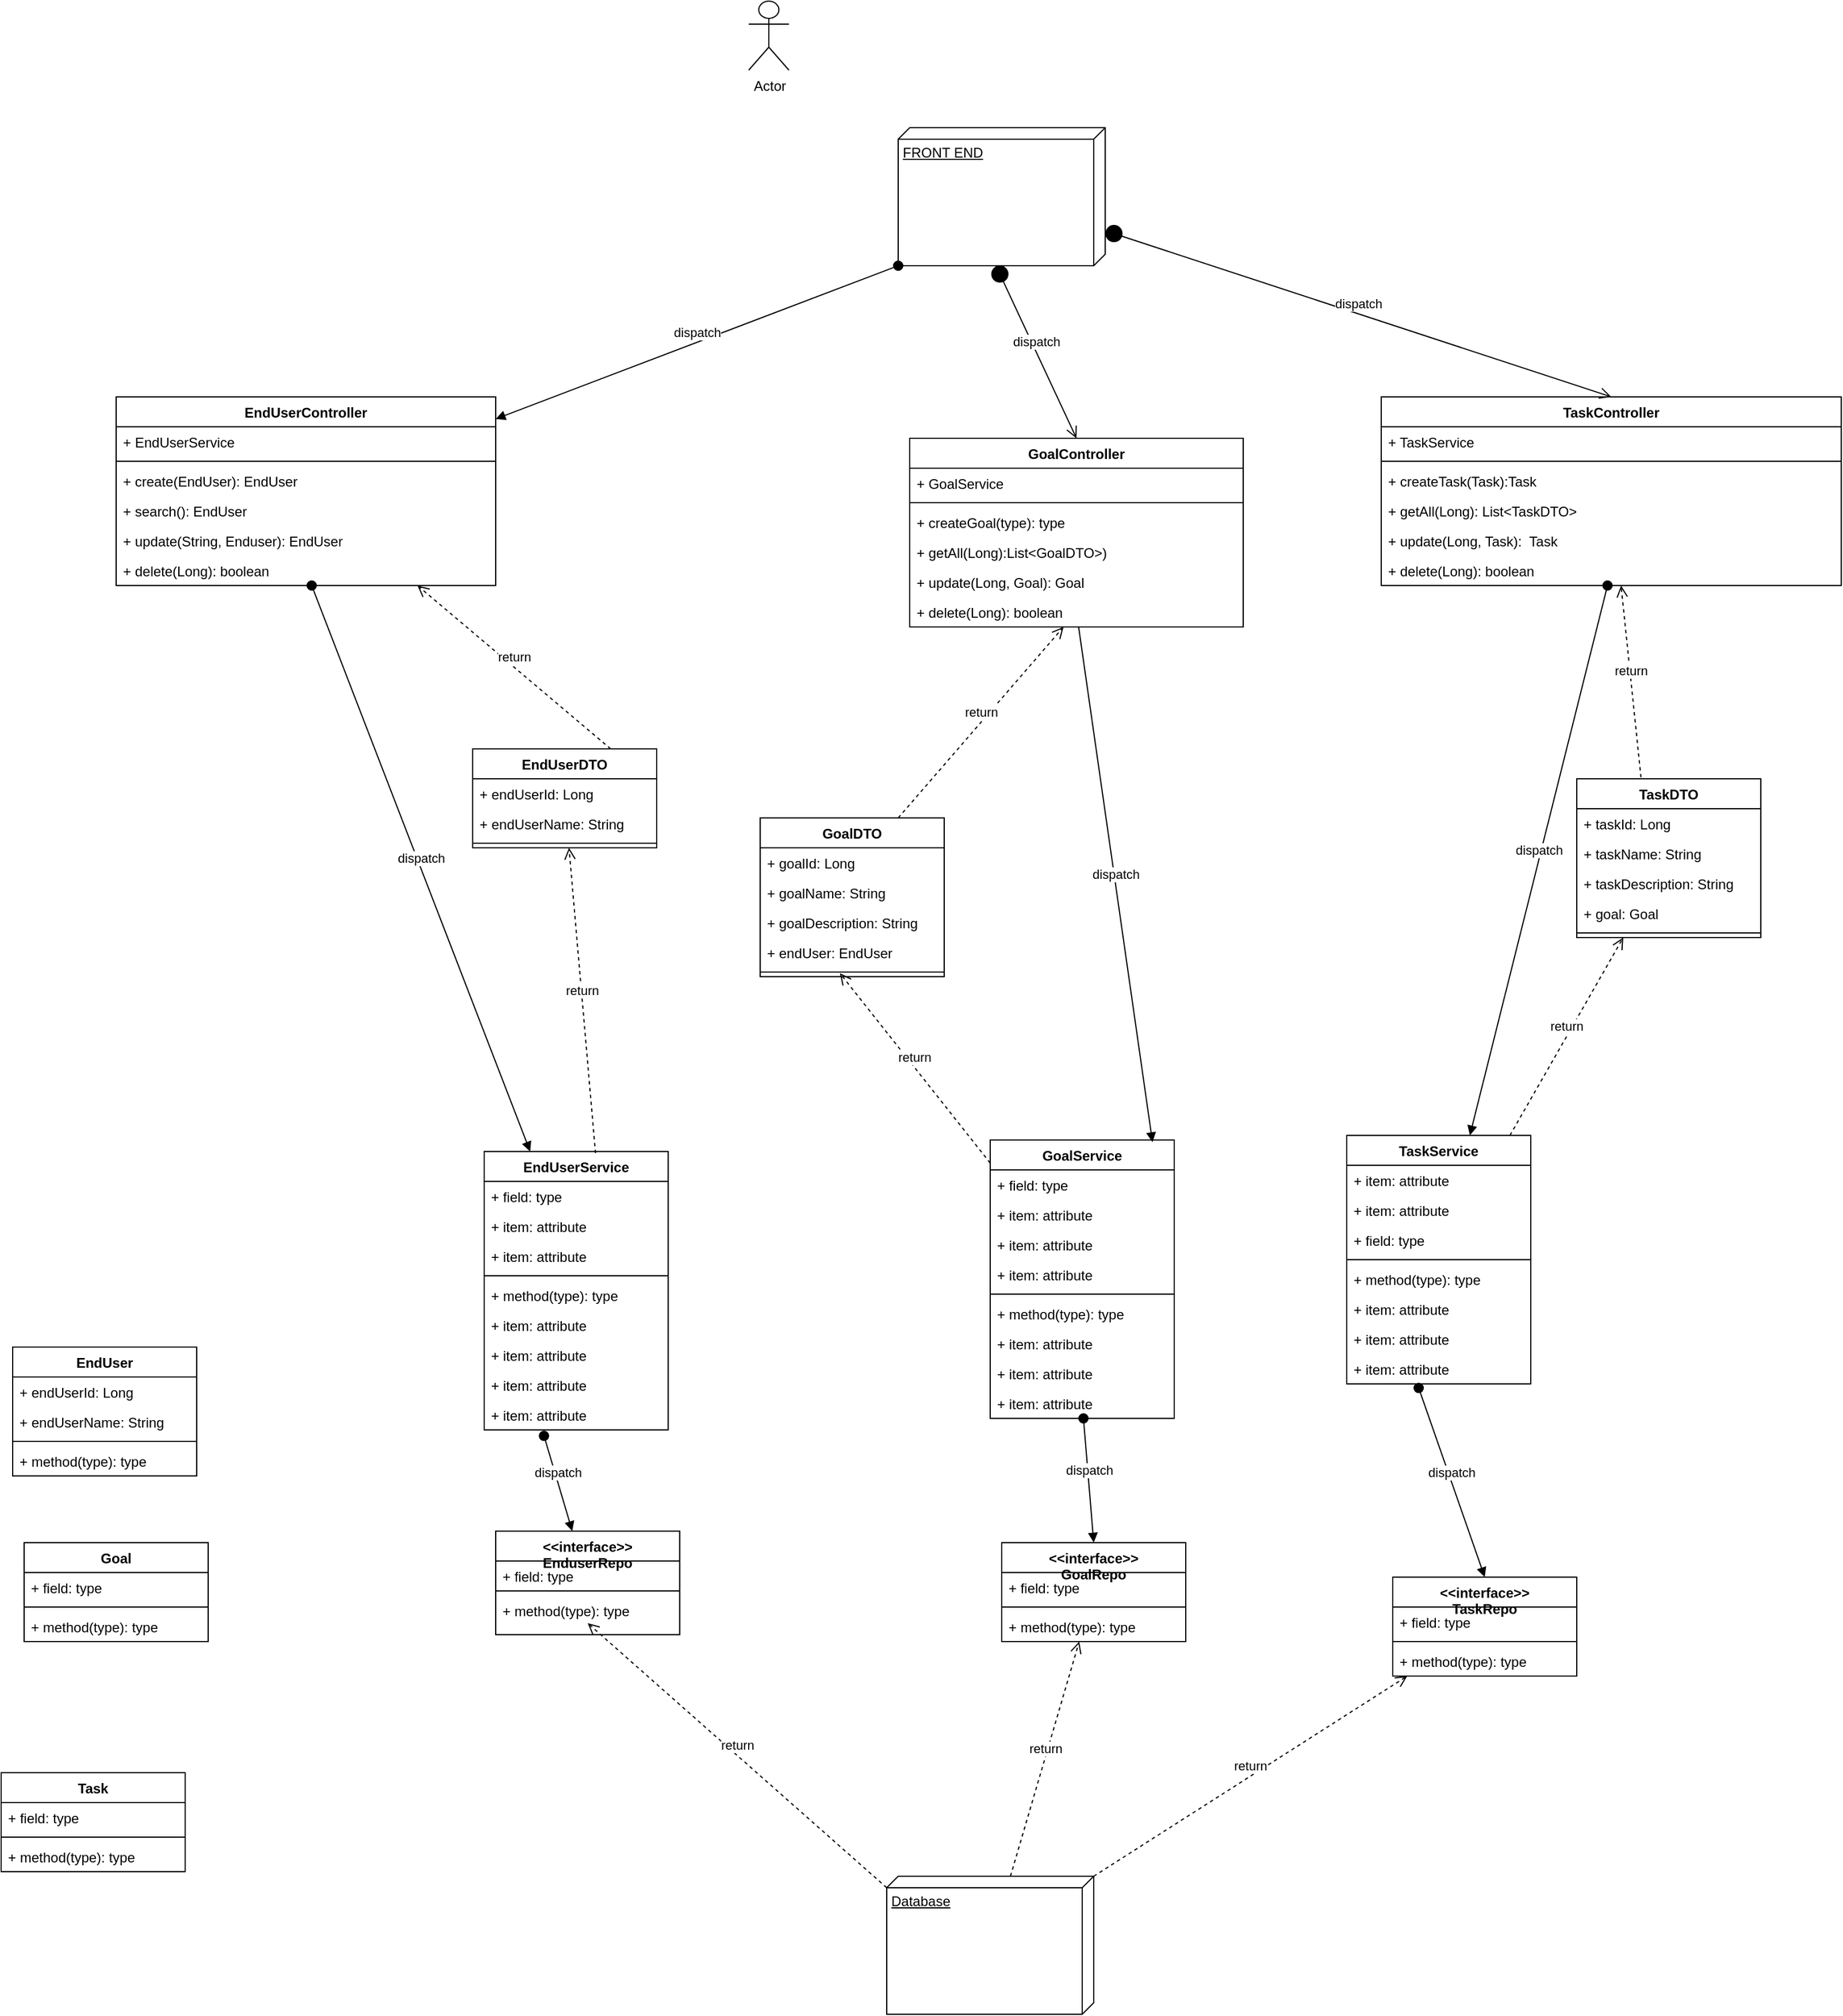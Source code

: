 <mxfile version="20.2.3" type="device"><diagram id="9XaYAkt6E2-kg-ab9St7" name="Page-1"><mxGraphModel dx="2530" dy="1882" grid="1" gridSize="10" guides="1" tooltips="1" connect="1" arrows="1" fold="1" page="1" pageScale="1" pageWidth="827" pageHeight="1169" math="0" shadow="0"><root><mxCell id="0"/><mxCell id="1" parent="0"/><mxCell id="jK3aOO3mMJlkPHBu7RIB-1" value="TaskController" style="swimlane;fontStyle=1;align=center;verticalAlign=top;childLayout=stackLayout;horizontal=1;startSize=26;horizontalStack=0;resizeParent=1;resizeParentMax=0;resizeLast=0;collapsible=1;marginBottom=0;" parent="1" vertex="1"><mxGeometry x="550" y="194" width="400" height="164" as="geometry"/></mxCell><mxCell id="jK3aOO3mMJlkPHBu7RIB-2" value="+ TaskService" style="text;strokeColor=none;fillColor=none;align=left;verticalAlign=top;spacingLeft=4;spacingRight=4;overflow=hidden;rotatable=0;points=[[0,0.5],[1,0.5]];portConstraint=eastwest;" parent="jK3aOO3mMJlkPHBu7RIB-1" vertex="1"><mxGeometry y="26" width="400" height="26" as="geometry"/></mxCell><mxCell id="jK3aOO3mMJlkPHBu7RIB-3" value="" style="line;strokeWidth=1;fillColor=none;align=left;verticalAlign=middle;spacingTop=-1;spacingLeft=3;spacingRight=3;rotatable=0;labelPosition=right;points=[];portConstraint=eastwest;" parent="jK3aOO3mMJlkPHBu7RIB-1" vertex="1"><mxGeometry y="52" width="400" height="8" as="geometry"/></mxCell><mxCell id="wSLYptiWaZDX3IoAFJMN-2" value="+ createTask(Task):Task" style="text;strokeColor=none;fillColor=none;align=left;verticalAlign=top;spacingLeft=4;spacingRight=4;overflow=hidden;rotatable=0;points=[[0,0.5],[1,0.5]];portConstraint=eastwest;" vertex="1" parent="jK3aOO3mMJlkPHBu7RIB-1"><mxGeometry y="60" width="400" height="26" as="geometry"/></mxCell><mxCell id="jK3aOO3mMJlkPHBu7RIB-4" value="+ getAll(Long): List&lt;TaskDTO&gt;" style="text;strokeColor=none;fillColor=none;align=left;verticalAlign=top;spacingLeft=4;spacingRight=4;overflow=hidden;rotatable=0;points=[[0,0.5],[1,0.5]];portConstraint=eastwest;" parent="jK3aOO3mMJlkPHBu7RIB-1" vertex="1"><mxGeometry y="86" width="400" height="26" as="geometry"/></mxCell><mxCell id="wSLYptiWaZDX3IoAFJMN-20" value="+ update(Long, Task):  Task" style="text;strokeColor=none;fillColor=none;align=left;verticalAlign=top;spacingLeft=4;spacingRight=4;overflow=hidden;rotatable=0;points=[[0,0.5],[1,0.5]];portConstraint=eastwest;" vertex="1" parent="jK3aOO3mMJlkPHBu7RIB-1"><mxGeometry y="112" width="400" height="26" as="geometry"/></mxCell><mxCell id="wSLYptiWaZDX3IoAFJMN-19" value="+ delete(Long): boolean" style="text;strokeColor=none;fillColor=none;align=left;verticalAlign=top;spacingLeft=4;spacingRight=4;overflow=hidden;rotatable=0;points=[[0,0.5],[1,0.5]];portConstraint=eastwest;" vertex="1" parent="jK3aOO3mMJlkPHBu7RIB-1"><mxGeometry y="138" width="400" height="26" as="geometry"/></mxCell><mxCell id="jK3aOO3mMJlkPHBu7RIB-5" value="GoalController" style="swimlane;fontStyle=1;align=center;verticalAlign=top;childLayout=stackLayout;horizontal=1;startSize=26;horizontalStack=0;resizeParent=1;resizeParentMax=0;resizeLast=0;collapsible=1;marginBottom=0;" parent="1" vertex="1"><mxGeometry x="140" y="230" width="290" height="164" as="geometry"/></mxCell><mxCell id="wSLYptiWaZDX3IoAFJMN-7" value="+ GoalService" style="text;strokeColor=none;fillColor=none;align=left;verticalAlign=top;spacingLeft=4;spacingRight=4;overflow=hidden;rotatable=0;points=[[0,0.5],[1,0.5]];portConstraint=eastwest;" vertex="1" parent="jK3aOO3mMJlkPHBu7RIB-5"><mxGeometry y="26" width="290" height="26" as="geometry"/></mxCell><mxCell id="jK3aOO3mMJlkPHBu7RIB-7" value="" style="line;strokeWidth=1;fillColor=none;align=left;verticalAlign=middle;spacingTop=-1;spacingLeft=3;spacingRight=3;rotatable=0;labelPosition=right;points=[];portConstraint=eastwest;" parent="jK3aOO3mMJlkPHBu7RIB-5" vertex="1"><mxGeometry y="52" width="290" height="8" as="geometry"/></mxCell><mxCell id="jK3aOO3mMJlkPHBu7RIB-8" value="+ createGoal(type): type" style="text;strokeColor=none;fillColor=none;align=left;verticalAlign=top;spacingLeft=4;spacingRight=4;overflow=hidden;rotatable=0;points=[[0,0.5],[1,0.5]];portConstraint=eastwest;" parent="jK3aOO3mMJlkPHBu7RIB-5" vertex="1"><mxGeometry y="60" width="290" height="26" as="geometry"/></mxCell><mxCell id="wSLYptiWaZDX3IoAFJMN-4" value="+ getAll(Long):List&lt;GoalDTO&gt;)" style="text;strokeColor=none;fillColor=none;align=left;verticalAlign=top;spacingLeft=4;spacingRight=4;overflow=hidden;rotatable=0;points=[[0,0.5],[1,0.5]];portConstraint=eastwest;" vertex="1" parent="jK3aOO3mMJlkPHBu7RIB-5"><mxGeometry y="86" width="290" height="26" as="geometry"/></mxCell><mxCell id="wSLYptiWaZDX3IoAFJMN-3" value="+ update(Long, Goal): Goal" style="text;strokeColor=none;fillColor=none;align=left;verticalAlign=top;spacingLeft=4;spacingRight=4;overflow=hidden;rotatable=0;points=[[0,0.5],[1,0.5]];portConstraint=eastwest;" vertex="1" parent="jK3aOO3mMJlkPHBu7RIB-5"><mxGeometry y="112" width="290" height="26" as="geometry"/></mxCell><mxCell id="wSLYptiWaZDX3IoAFJMN-5" value="+ delete(Long): boolean" style="text;strokeColor=none;fillColor=none;align=left;verticalAlign=top;spacingLeft=4;spacingRight=4;overflow=hidden;rotatable=0;points=[[0,0.5],[1,0.5]];portConstraint=eastwest;" vertex="1" parent="jK3aOO3mMJlkPHBu7RIB-5"><mxGeometry y="138" width="290" height="26" as="geometry"/></mxCell><mxCell id="jK3aOO3mMJlkPHBu7RIB-9" value="EndUserController" style="swimlane;fontStyle=1;align=center;verticalAlign=top;childLayout=stackLayout;horizontal=1;startSize=26;horizontalStack=0;resizeParent=1;resizeParentMax=0;resizeLast=0;collapsible=1;marginBottom=0;" parent="1" vertex="1"><mxGeometry x="-550" y="194" width="330" height="164" as="geometry"/></mxCell><mxCell id="jK3aOO3mMJlkPHBu7RIB-10" value="+ EndUserService" style="text;strokeColor=none;fillColor=none;align=left;verticalAlign=top;spacingLeft=4;spacingRight=4;overflow=hidden;rotatable=0;points=[[0,0.5],[1,0.5]];portConstraint=eastwest;" parent="jK3aOO3mMJlkPHBu7RIB-9" vertex="1"><mxGeometry y="26" width="330" height="26" as="geometry"/></mxCell><mxCell id="jK3aOO3mMJlkPHBu7RIB-11" value="" style="line;strokeWidth=1;fillColor=none;align=left;verticalAlign=middle;spacingTop=-1;spacingLeft=3;spacingRight=3;rotatable=0;labelPosition=right;points=[];portConstraint=eastwest;" parent="jK3aOO3mMJlkPHBu7RIB-9" vertex="1"><mxGeometry y="52" width="330" height="8" as="geometry"/></mxCell><mxCell id="jK3aOO3mMJlkPHBu7RIB-12" value="+ create(EndUser): EndUser" style="text;strokeColor=none;fillColor=none;align=left;verticalAlign=top;spacingLeft=4;spacingRight=4;overflow=hidden;rotatable=0;points=[[0,0.5],[1,0.5]];portConstraint=eastwest;" parent="jK3aOO3mMJlkPHBu7RIB-9" vertex="1"><mxGeometry y="60" width="330" height="26" as="geometry"/></mxCell><mxCell id="wSLYptiWaZDX3IoAFJMN-9" value="+ search(): EndUser" style="text;strokeColor=none;fillColor=none;align=left;verticalAlign=top;spacingLeft=4;spacingRight=4;overflow=hidden;rotatable=0;points=[[0,0.5],[1,0.5]];portConstraint=eastwest;" vertex="1" parent="jK3aOO3mMJlkPHBu7RIB-9"><mxGeometry y="86" width="330" height="26" as="geometry"/></mxCell><mxCell id="wSLYptiWaZDX3IoAFJMN-10" value="+ update(String, Enduser): EndUser" style="text;strokeColor=none;fillColor=none;align=left;verticalAlign=top;spacingLeft=4;spacingRight=4;overflow=hidden;rotatable=0;points=[[0,0.5],[1,0.5]];portConstraint=eastwest;" vertex="1" parent="jK3aOO3mMJlkPHBu7RIB-9"><mxGeometry y="112" width="330" height="26" as="geometry"/></mxCell><mxCell id="wSLYptiWaZDX3IoAFJMN-8" value="+ delete(Long): boolean" style="text;strokeColor=none;fillColor=none;align=left;verticalAlign=top;spacingLeft=4;spacingRight=4;overflow=hidden;rotatable=0;points=[[0,0.5],[1,0.5]];portConstraint=eastwest;" vertex="1" parent="jK3aOO3mMJlkPHBu7RIB-9"><mxGeometry y="138" width="330" height="26" as="geometry"/></mxCell><mxCell id="jK3aOO3mMJlkPHBu7RIB-13" value="TaskService" style="swimlane;fontStyle=1;align=center;verticalAlign=top;childLayout=stackLayout;horizontal=1;startSize=26;horizontalStack=0;resizeParent=1;resizeParentMax=0;resizeLast=0;collapsible=1;marginBottom=0;" parent="1" vertex="1"><mxGeometry x="520" y="836" width="160" height="216" as="geometry"/></mxCell><mxCell id="wSLYptiWaZDX3IoAFJMN-36" value="+ item: attribute" style="text;strokeColor=none;fillColor=none;align=left;verticalAlign=top;spacingLeft=4;spacingRight=4;overflow=hidden;rotatable=0;points=[[0,0.5],[1,0.5]];portConstraint=eastwest;" vertex="1" parent="jK3aOO3mMJlkPHBu7RIB-13"><mxGeometry y="26" width="160" height="26" as="geometry"/></mxCell><mxCell id="wSLYptiWaZDX3IoAFJMN-34" value="+ item: attribute" style="text;strokeColor=none;fillColor=none;align=left;verticalAlign=top;spacingLeft=4;spacingRight=4;overflow=hidden;rotatable=0;points=[[0,0.5],[1,0.5]];portConstraint=eastwest;" vertex="1" parent="jK3aOO3mMJlkPHBu7RIB-13"><mxGeometry y="52" width="160" height="26" as="geometry"/></mxCell><mxCell id="jK3aOO3mMJlkPHBu7RIB-14" value="+ field: type" style="text;strokeColor=none;fillColor=none;align=left;verticalAlign=top;spacingLeft=4;spacingRight=4;overflow=hidden;rotatable=0;points=[[0,0.5],[1,0.5]];portConstraint=eastwest;" parent="jK3aOO3mMJlkPHBu7RIB-13" vertex="1"><mxGeometry y="78" width="160" height="26" as="geometry"/></mxCell><mxCell id="jK3aOO3mMJlkPHBu7RIB-15" value="" style="line;strokeWidth=1;fillColor=none;align=left;verticalAlign=middle;spacingTop=-1;spacingLeft=3;spacingRight=3;rotatable=0;labelPosition=right;points=[];portConstraint=eastwest;" parent="jK3aOO3mMJlkPHBu7RIB-13" vertex="1"><mxGeometry y="104" width="160" height="8" as="geometry"/></mxCell><mxCell id="jK3aOO3mMJlkPHBu7RIB-16" value="+ method(type): type" style="text;strokeColor=none;fillColor=none;align=left;verticalAlign=top;spacingLeft=4;spacingRight=4;overflow=hidden;rotatable=0;points=[[0,0.5],[1,0.5]];portConstraint=eastwest;" parent="jK3aOO3mMJlkPHBu7RIB-13" vertex="1"><mxGeometry y="112" width="160" height="26" as="geometry"/></mxCell><mxCell id="wSLYptiWaZDX3IoAFJMN-28" value="+ item: attribute" style="text;strokeColor=none;fillColor=none;align=left;verticalAlign=top;spacingLeft=4;spacingRight=4;overflow=hidden;rotatable=0;points=[[0,0.5],[1,0.5]];portConstraint=eastwest;" vertex="1" parent="jK3aOO3mMJlkPHBu7RIB-13"><mxGeometry y="138" width="160" height="26" as="geometry"/></mxCell><mxCell id="wSLYptiWaZDX3IoAFJMN-30" value="+ item: attribute" style="text;strokeColor=none;fillColor=none;align=left;verticalAlign=top;spacingLeft=4;spacingRight=4;overflow=hidden;rotatable=0;points=[[0,0.5],[1,0.5]];portConstraint=eastwest;" vertex="1" parent="jK3aOO3mMJlkPHBu7RIB-13"><mxGeometry y="164" width="160" height="26" as="geometry"/></mxCell><mxCell id="wSLYptiWaZDX3IoAFJMN-29" value="+ item: attribute" style="text;strokeColor=none;fillColor=none;align=left;verticalAlign=top;spacingLeft=4;spacingRight=4;overflow=hidden;rotatable=0;points=[[0,0.5],[1,0.5]];portConstraint=eastwest;" vertex="1" parent="jK3aOO3mMJlkPHBu7RIB-13"><mxGeometry y="190" width="160" height="26" as="geometry"/></mxCell><mxCell id="jK3aOO3mMJlkPHBu7RIB-17" value="EndUserService" style="swimlane;fontStyle=1;align=center;verticalAlign=top;childLayout=stackLayout;horizontal=1;startSize=26;horizontalStack=0;resizeParent=1;resizeParentMax=0;resizeLast=0;collapsible=1;marginBottom=0;" parent="1" vertex="1"><mxGeometry x="-230" y="850" width="160" height="242" as="geometry"/></mxCell><mxCell id="jK3aOO3mMJlkPHBu7RIB-18" value="+ field: type" style="text;strokeColor=none;fillColor=none;align=left;verticalAlign=top;spacingLeft=4;spacingRight=4;overflow=hidden;rotatable=0;points=[[0,0.5],[1,0.5]];portConstraint=eastwest;" parent="jK3aOO3mMJlkPHBu7RIB-17" vertex="1"><mxGeometry y="26" width="160" height="26" as="geometry"/></mxCell><mxCell id="wSLYptiWaZDX3IoAFJMN-32" value="+ item: attribute" style="text;strokeColor=none;fillColor=none;align=left;verticalAlign=top;spacingLeft=4;spacingRight=4;overflow=hidden;rotatable=0;points=[[0,0.5],[1,0.5]];portConstraint=eastwest;" vertex="1" parent="jK3aOO3mMJlkPHBu7RIB-17"><mxGeometry y="52" width="160" height="26" as="geometry"/></mxCell><mxCell id="wSLYptiWaZDX3IoAFJMN-37" value="+ item: attribute" style="text;strokeColor=none;fillColor=none;align=left;verticalAlign=top;spacingLeft=4;spacingRight=4;overflow=hidden;rotatable=0;points=[[0,0.5],[1,0.5]];portConstraint=eastwest;" vertex="1" parent="jK3aOO3mMJlkPHBu7RIB-17"><mxGeometry y="78" width="160" height="26" as="geometry"/></mxCell><mxCell id="jK3aOO3mMJlkPHBu7RIB-19" value="" style="line;strokeWidth=1;fillColor=none;align=left;verticalAlign=middle;spacingTop=-1;spacingLeft=3;spacingRight=3;rotatable=0;labelPosition=right;points=[];portConstraint=eastwest;" parent="jK3aOO3mMJlkPHBu7RIB-17" vertex="1"><mxGeometry y="104" width="160" height="8" as="geometry"/></mxCell><mxCell id="jK3aOO3mMJlkPHBu7RIB-20" value="+ method(type): type" style="text;strokeColor=none;fillColor=none;align=left;verticalAlign=top;spacingLeft=4;spacingRight=4;overflow=hidden;rotatable=0;points=[[0,0.5],[1,0.5]];portConstraint=eastwest;" parent="jK3aOO3mMJlkPHBu7RIB-17" vertex="1"><mxGeometry y="112" width="160" height="26" as="geometry"/></mxCell><mxCell id="wSLYptiWaZDX3IoAFJMN-17" value="+ item: attribute" style="text;strokeColor=none;fillColor=none;align=left;verticalAlign=top;spacingLeft=4;spacingRight=4;overflow=hidden;rotatable=0;points=[[0,0.5],[1,0.5]];portConstraint=eastwest;" vertex="1" parent="jK3aOO3mMJlkPHBu7RIB-17"><mxGeometry y="138" width="160" height="26" as="geometry"/></mxCell><mxCell id="wSLYptiWaZDX3IoAFJMN-15" value="+ item: attribute" style="text;strokeColor=none;fillColor=none;align=left;verticalAlign=top;spacingLeft=4;spacingRight=4;overflow=hidden;rotatable=0;points=[[0,0.5],[1,0.5]];portConstraint=eastwest;" vertex="1" parent="jK3aOO3mMJlkPHBu7RIB-17"><mxGeometry y="164" width="160" height="26" as="geometry"/></mxCell><mxCell id="wSLYptiWaZDX3IoAFJMN-16" value="+ item: attribute" style="text;strokeColor=none;fillColor=none;align=left;verticalAlign=top;spacingLeft=4;spacingRight=4;overflow=hidden;rotatable=0;points=[[0,0.5],[1,0.5]];portConstraint=eastwest;" vertex="1" parent="jK3aOO3mMJlkPHBu7RIB-17"><mxGeometry y="190" width="160" height="26" as="geometry"/></mxCell><mxCell id="wSLYptiWaZDX3IoAFJMN-18" value="+ item: attribute" style="text;strokeColor=none;fillColor=none;align=left;verticalAlign=top;spacingLeft=4;spacingRight=4;overflow=hidden;rotatable=0;points=[[0,0.5],[1,0.5]];portConstraint=eastwest;" vertex="1" parent="jK3aOO3mMJlkPHBu7RIB-17"><mxGeometry y="216" width="160" height="26" as="geometry"/></mxCell><mxCell id="jK3aOO3mMJlkPHBu7RIB-21" value="GoalService" style="swimlane;fontStyle=1;align=center;verticalAlign=top;childLayout=stackLayout;horizontal=1;startSize=26;horizontalStack=0;resizeParent=1;resizeParentMax=0;resizeLast=0;collapsible=1;marginBottom=0;" parent="1" vertex="1"><mxGeometry x="210" y="840" width="160" height="242" as="geometry"/></mxCell><mxCell id="jK3aOO3mMJlkPHBu7RIB-22" value="+ field: type" style="text;strokeColor=none;fillColor=none;align=left;verticalAlign=top;spacingLeft=4;spacingRight=4;overflow=hidden;rotatable=0;points=[[0,0.5],[1,0.5]];portConstraint=eastwest;" parent="jK3aOO3mMJlkPHBu7RIB-21" vertex="1"><mxGeometry y="26" width="160" height="26" as="geometry"/></mxCell><mxCell id="wSLYptiWaZDX3IoAFJMN-35" value="+ item: attribute" style="text;strokeColor=none;fillColor=none;align=left;verticalAlign=top;spacingLeft=4;spacingRight=4;overflow=hidden;rotatable=0;points=[[0,0.5],[1,0.5]];portConstraint=eastwest;" vertex="1" parent="jK3aOO3mMJlkPHBu7RIB-21"><mxGeometry y="52" width="160" height="26" as="geometry"/></mxCell><mxCell id="wSLYptiWaZDX3IoAFJMN-33" value="+ item: attribute" style="text;strokeColor=none;fillColor=none;align=left;verticalAlign=top;spacingLeft=4;spacingRight=4;overflow=hidden;rotatable=0;points=[[0,0.5],[1,0.5]];portConstraint=eastwest;" vertex="1" parent="jK3aOO3mMJlkPHBu7RIB-21"><mxGeometry y="78" width="160" height="26" as="geometry"/></mxCell><mxCell id="wSLYptiWaZDX3IoAFJMN-38" value="+ item: attribute" style="text;strokeColor=none;fillColor=none;align=left;verticalAlign=top;spacingLeft=4;spacingRight=4;overflow=hidden;rotatable=0;points=[[0,0.5],[1,0.5]];portConstraint=eastwest;" vertex="1" parent="jK3aOO3mMJlkPHBu7RIB-21"><mxGeometry y="104" width="160" height="26" as="geometry"/></mxCell><mxCell id="jK3aOO3mMJlkPHBu7RIB-23" value="" style="line;strokeWidth=1;fillColor=none;align=left;verticalAlign=middle;spacingTop=-1;spacingLeft=3;spacingRight=3;rotatable=0;labelPosition=right;points=[];portConstraint=eastwest;" parent="jK3aOO3mMJlkPHBu7RIB-21" vertex="1"><mxGeometry y="130" width="160" height="8" as="geometry"/></mxCell><mxCell id="jK3aOO3mMJlkPHBu7RIB-24" value="+ method(type): type" style="text;strokeColor=none;fillColor=none;align=left;verticalAlign=top;spacingLeft=4;spacingRight=4;overflow=hidden;rotatable=0;points=[[0,0.5],[1,0.5]];portConstraint=eastwest;" parent="jK3aOO3mMJlkPHBu7RIB-21" vertex="1"><mxGeometry y="138" width="160" height="26" as="geometry"/></mxCell><mxCell id="wSLYptiWaZDX3IoAFJMN-13" value="+ item: attribute" style="text;strokeColor=none;fillColor=none;align=left;verticalAlign=top;spacingLeft=4;spacingRight=4;overflow=hidden;rotatable=0;points=[[0,0.5],[1,0.5]];portConstraint=eastwest;" vertex="1" parent="jK3aOO3mMJlkPHBu7RIB-21"><mxGeometry y="164" width="160" height="26" as="geometry"/></mxCell><mxCell id="wSLYptiWaZDX3IoAFJMN-12" value="+ item: attribute" style="text;strokeColor=none;fillColor=none;align=left;verticalAlign=top;spacingLeft=4;spacingRight=4;overflow=hidden;rotatable=0;points=[[0,0.5],[1,0.5]];portConstraint=eastwest;" vertex="1" parent="jK3aOO3mMJlkPHBu7RIB-21"><mxGeometry y="190" width="160" height="26" as="geometry"/></mxCell><mxCell id="wSLYptiWaZDX3IoAFJMN-14" value="+ item: attribute" style="text;strokeColor=none;fillColor=none;align=left;verticalAlign=top;spacingLeft=4;spacingRight=4;overflow=hidden;rotatable=0;points=[[0,0.5],[1,0.5]];portConstraint=eastwest;" vertex="1" parent="jK3aOO3mMJlkPHBu7RIB-21"><mxGeometry y="216" width="160" height="26" as="geometry"/></mxCell><mxCell id="jK3aOO3mMJlkPHBu7RIB-25" value="TaskDTO" style="swimlane;fontStyle=1;align=center;verticalAlign=top;childLayout=stackLayout;horizontal=1;startSize=26;horizontalStack=0;resizeParent=1;resizeParentMax=0;resizeLast=0;collapsible=1;marginBottom=0;" parent="1" vertex="1"><mxGeometry x="720" y="526" width="160" height="138" as="geometry"/></mxCell><mxCell id="jK3aOO3mMJlkPHBu7RIB-26" value="+ taskId: Long" style="text;strokeColor=none;fillColor=none;align=left;verticalAlign=top;spacingLeft=4;spacingRight=4;overflow=hidden;rotatable=0;points=[[0,0.5],[1,0.5]];portConstraint=eastwest;" parent="jK3aOO3mMJlkPHBu7RIB-25" vertex="1"><mxGeometry y="26" width="160" height="26" as="geometry"/></mxCell><mxCell id="wSLYptiWaZDX3IoAFJMN-22" value="+ taskName: String" style="text;strokeColor=none;fillColor=none;align=left;verticalAlign=top;spacingLeft=4;spacingRight=4;overflow=hidden;rotatable=0;points=[[0,0.5],[1,0.5]];portConstraint=eastwest;" vertex="1" parent="jK3aOO3mMJlkPHBu7RIB-25"><mxGeometry y="52" width="160" height="26" as="geometry"/></mxCell><mxCell id="wSLYptiWaZDX3IoAFJMN-23" value="+ taskDescription: String" style="text;strokeColor=none;fillColor=none;align=left;verticalAlign=top;spacingLeft=4;spacingRight=4;overflow=hidden;rotatable=0;points=[[0,0.5],[1,0.5]];portConstraint=eastwest;" vertex="1" parent="jK3aOO3mMJlkPHBu7RIB-25"><mxGeometry y="78" width="160" height="26" as="geometry"/></mxCell><mxCell id="wSLYptiWaZDX3IoAFJMN-72" value="+ goal: Goal" style="text;strokeColor=none;fillColor=none;align=left;verticalAlign=top;spacingLeft=4;spacingRight=4;overflow=hidden;rotatable=0;points=[[0,0.5],[1,0.5]];portConstraint=eastwest;" vertex="1" parent="jK3aOO3mMJlkPHBu7RIB-25"><mxGeometry y="104" width="160" height="26" as="geometry"/></mxCell><mxCell id="jK3aOO3mMJlkPHBu7RIB-27" value="" style="line;strokeWidth=1;fillColor=none;align=left;verticalAlign=middle;spacingTop=-1;spacingLeft=3;spacingRight=3;rotatable=0;labelPosition=right;points=[];portConstraint=eastwest;" parent="jK3aOO3mMJlkPHBu7RIB-25" vertex="1"><mxGeometry y="130" width="160" height="8" as="geometry"/></mxCell><mxCell id="jK3aOO3mMJlkPHBu7RIB-29" value="EndUserDTO" style="swimlane;fontStyle=1;align=center;verticalAlign=top;childLayout=stackLayout;horizontal=1;startSize=26;horizontalStack=0;resizeParent=1;resizeParentMax=0;resizeLast=0;collapsible=1;marginBottom=0;" parent="1" vertex="1"><mxGeometry x="-240" y="500" width="160" height="86" as="geometry"/></mxCell><mxCell id="jK3aOO3mMJlkPHBu7RIB-30" value="+ endUserId: Long" style="text;strokeColor=none;fillColor=none;align=left;verticalAlign=top;spacingLeft=4;spacingRight=4;overflow=hidden;rotatable=0;points=[[0,0.5],[1,0.5]];portConstraint=eastwest;" parent="jK3aOO3mMJlkPHBu7RIB-29" vertex="1"><mxGeometry y="26" width="160" height="26" as="geometry"/></mxCell><mxCell id="wSLYptiWaZDX3IoAFJMN-24" value="+ endUserName: String" style="text;strokeColor=none;fillColor=none;align=left;verticalAlign=top;spacingLeft=4;spacingRight=4;overflow=hidden;rotatable=0;points=[[0,0.5],[1,0.5]];portConstraint=eastwest;" vertex="1" parent="jK3aOO3mMJlkPHBu7RIB-29"><mxGeometry y="52" width="160" height="26" as="geometry"/></mxCell><mxCell id="jK3aOO3mMJlkPHBu7RIB-31" value="" style="line;strokeWidth=1;fillColor=none;align=left;verticalAlign=middle;spacingTop=-1;spacingLeft=3;spacingRight=3;rotatable=0;labelPosition=right;points=[];portConstraint=eastwest;" parent="jK3aOO3mMJlkPHBu7RIB-29" vertex="1"><mxGeometry y="78" width="160" height="8" as="geometry"/></mxCell><mxCell id="jK3aOO3mMJlkPHBu7RIB-33" value="GoalDTO" style="swimlane;fontStyle=1;align=center;verticalAlign=top;childLayout=stackLayout;horizontal=1;startSize=26;horizontalStack=0;resizeParent=1;resizeParentMax=0;resizeLast=0;collapsible=1;marginBottom=0;" parent="1" vertex="1"><mxGeometry x="10" y="560" width="160" height="138" as="geometry"/></mxCell><mxCell id="jK3aOO3mMJlkPHBu7RIB-34" value="+ goalId: Long" style="text;strokeColor=none;fillColor=none;align=left;verticalAlign=top;spacingLeft=4;spacingRight=4;overflow=hidden;rotatable=0;points=[[0,0.5],[1,0.5]];portConstraint=eastwest;" parent="jK3aOO3mMJlkPHBu7RIB-33" vertex="1"><mxGeometry y="26" width="160" height="26" as="geometry"/></mxCell><mxCell id="wSLYptiWaZDX3IoAFJMN-26" value="+ goalName: String" style="text;strokeColor=none;fillColor=none;align=left;verticalAlign=top;spacingLeft=4;spacingRight=4;overflow=hidden;rotatable=0;points=[[0,0.5],[1,0.5]];portConstraint=eastwest;" vertex="1" parent="jK3aOO3mMJlkPHBu7RIB-33"><mxGeometry y="52" width="160" height="26" as="geometry"/></mxCell><mxCell id="wSLYptiWaZDX3IoAFJMN-27" value="+ goalDescription: String" style="text;strokeColor=none;fillColor=none;align=left;verticalAlign=top;spacingLeft=4;spacingRight=4;overflow=hidden;rotatable=0;points=[[0,0.5],[1,0.5]];portConstraint=eastwest;" vertex="1" parent="jK3aOO3mMJlkPHBu7RIB-33"><mxGeometry y="78" width="160" height="26" as="geometry"/></mxCell><mxCell id="wSLYptiWaZDX3IoAFJMN-71" value="+ endUser: EndUser" style="text;strokeColor=none;fillColor=none;align=left;verticalAlign=top;spacingLeft=4;spacingRight=4;overflow=hidden;rotatable=0;points=[[0,0.5],[1,0.5]];portConstraint=eastwest;" vertex="1" parent="jK3aOO3mMJlkPHBu7RIB-33"><mxGeometry y="104" width="160" height="26" as="geometry"/></mxCell><mxCell id="jK3aOO3mMJlkPHBu7RIB-35" value="" style="line;strokeWidth=1;fillColor=none;align=left;verticalAlign=middle;spacingTop=-1;spacingLeft=3;spacingRight=3;rotatable=0;labelPosition=right;points=[];portConstraint=eastwest;" parent="jK3aOO3mMJlkPHBu7RIB-33" vertex="1"><mxGeometry y="130" width="160" height="8" as="geometry"/></mxCell><mxCell id="jK3aOO3mMJlkPHBu7RIB-38" value="&lt;&lt;interface&gt;&gt;&#10;TaskRepo" style="swimlane;fontStyle=1;align=center;verticalAlign=top;childLayout=stackLayout;horizontal=1;startSize=26;horizontalStack=0;resizeParent=1;resizeParentMax=0;resizeLast=0;collapsible=1;marginBottom=0;" parent="1" vertex="1"><mxGeometry x="560" y="1220" width="160" height="86" as="geometry"/></mxCell><mxCell id="jK3aOO3mMJlkPHBu7RIB-39" value="+ field: type" style="text;strokeColor=none;fillColor=none;align=left;verticalAlign=top;spacingLeft=4;spacingRight=4;overflow=hidden;rotatable=0;points=[[0,0.5],[1,0.5]];portConstraint=eastwest;" parent="jK3aOO3mMJlkPHBu7RIB-38" vertex="1"><mxGeometry y="26" width="160" height="26" as="geometry"/></mxCell><mxCell id="jK3aOO3mMJlkPHBu7RIB-40" value="" style="line;strokeWidth=1;fillColor=none;align=left;verticalAlign=middle;spacingTop=-1;spacingLeft=3;spacingRight=3;rotatable=0;labelPosition=right;points=[];portConstraint=eastwest;" parent="jK3aOO3mMJlkPHBu7RIB-38" vertex="1"><mxGeometry y="52" width="160" height="8" as="geometry"/></mxCell><mxCell id="jK3aOO3mMJlkPHBu7RIB-41" value="+ method(type): type" style="text;strokeColor=none;fillColor=none;align=left;verticalAlign=top;spacingLeft=4;spacingRight=4;overflow=hidden;rotatable=0;points=[[0,0.5],[1,0.5]];portConstraint=eastwest;" parent="jK3aOO3mMJlkPHBu7RIB-38" vertex="1"><mxGeometry y="60" width="160" height="26" as="geometry"/></mxCell><mxCell id="jK3aOO3mMJlkPHBu7RIB-42" value="&lt;&lt;interface&gt;&gt;&#10;GoalRepo" style="swimlane;fontStyle=1;align=center;verticalAlign=top;childLayout=stackLayout;horizontal=1;startSize=26;horizontalStack=0;resizeParent=1;resizeParentMax=0;resizeLast=0;collapsible=1;marginBottom=0;" parent="1" vertex="1"><mxGeometry x="220" y="1190" width="160" height="86" as="geometry"/></mxCell><mxCell id="jK3aOO3mMJlkPHBu7RIB-43" value="+ field: type" style="text;strokeColor=none;fillColor=none;align=left;verticalAlign=top;spacingLeft=4;spacingRight=4;overflow=hidden;rotatable=0;points=[[0,0.5],[1,0.5]];portConstraint=eastwest;" parent="jK3aOO3mMJlkPHBu7RIB-42" vertex="1"><mxGeometry y="26" width="160" height="26" as="geometry"/></mxCell><mxCell id="jK3aOO3mMJlkPHBu7RIB-44" value="" style="line;strokeWidth=1;fillColor=none;align=left;verticalAlign=middle;spacingTop=-1;spacingLeft=3;spacingRight=3;rotatable=0;labelPosition=right;points=[];portConstraint=eastwest;" parent="jK3aOO3mMJlkPHBu7RIB-42" vertex="1"><mxGeometry y="52" width="160" height="8" as="geometry"/></mxCell><mxCell id="jK3aOO3mMJlkPHBu7RIB-45" value="+ method(type): type" style="text;strokeColor=none;fillColor=none;align=left;verticalAlign=top;spacingLeft=4;spacingRight=4;overflow=hidden;rotatable=0;points=[[0,0.5],[1,0.5]];portConstraint=eastwest;" parent="jK3aOO3mMJlkPHBu7RIB-42" vertex="1"><mxGeometry y="60" width="160" height="26" as="geometry"/></mxCell><mxCell id="jK3aOO3mMJlkPHBu7RIB-46" value="&lt;&lt;interface&gt;&gt;&#10;EnduserRepo" style="swimlane;fontStyle=1;align=center;verticalAlign=top;childLayout=stackLayout;horizontal=1;startSize=26;horizontalStack=0;resizeParent=1;resizeParentMax=0;resizeLast=0;collapsible=1;marginBottom=0;" parent="1" vertex="1"><mxGeometry x="-220" y="1180" width="160" height="90" as="geometry"/></mxCell><mxCell id="jK3aOO3mMJlkPHBu7RIB-47" value="+ field: type" style="text;strokeColor=none;fillColor=none;align=left;verticalAlign=top;spacingLeft=4;spacingRight=4;overflow=hidden;rotatable=0;points=[[0,0.5],[1,0.5]];portConstraint=eastwest;" parent="jK3aOO3mMJlkPHBu7RIB-46" vertex="1"><mxGeometry y="26" width="160" height="22" as="geometry"/></mxCell><mxCell id="jK3aOO3mMJlkPHBu7RIB-48" value="" style="line;strokeWidth=1;fillColor=none;align=left;verticalAlign=middle;spacingTop=-1;spacingLeft=3;spacingRight=3;rotatable=0;labelPosition=right;points=[];portConstraint=eastwest;" parent="jK3aOO3mMJlkPHBu7RIB-46" vertex="1"><mxGeometry y="48" width="160" height="8" as="geometry"/></mxCell><mxCell id="jK3aOO3mMJlkPHBu7RIB-49" value="+ method(type): type" style="text;strokeColor=none;fillColor=none;align=left;verticalAlign=top;spacingLeft=4;spacingRight=4;overflow=hidden;rotatable=0;points=[[0,0.5],[1,0.5]];portConstraint=eastwest;" parent="jK3aOO3mMJlkPHBu7RIB-46" vertex="1"><mxGeometry y="56" width="160" height="34" as="geometry"/></mxCell><mxCell id="jK3aOO3mMJlkPHBu7RIB-50" value="Actor" style="shape=umlActor;verticalLabelPosition=bottom;verticalAlign=top;html=1;" parent="1" vertex="1"><mxGeometry y="-150" width="35" height="60" as="geometry"/></mxCell><mxCell id="jK3aOO3mMJlkPHBu7RIB-51" value="FRONT END" style="verticalAlign=top;align=left;spacingTop=8;spacingLeft=2;spacingRight=12;shape=cube;size=10;direction=south;fontStyle=4;html=1;" parent="1" vertex="1"><mxGeometry x="130" y="-40" width="180" height="120" as="geometry"/></mxCell><mxCell id="wSLYptiWaZDX3IoAFJMN-39" value="return" style="html=1;verticalAlign=bottom;endArrow=open;dashed=1;endSize=8;rounded=0;exitX=0.605;exitY=0.006;exitDx=0;exitDy=0;exitPerimeter=0;" edge="1" parent="1" source="jK3aOO3mMJlkPHBu7RIB-17" target="jK3aOO3mMJlkPHBu7RIB-29"><mxGeometry relative="1" as="geometry"><mxPoint x="350" y="490" as="sourcePoint"/><mxPoint x="270" y="490" as="targetPoint"/></mxGeometry></mxCell><mxCell id="wSLYptiWaZDX3IoAFJMN-40" value="dispatch" style="html=1;verticalAlign=bottom;startArrow=oval;startFill=1;endArrow=block;startSize=8;rounded=0;entryX=0.25;entryY=0;entryDx=0;entryDy=0;" edge="1" parent="1" source="wSLYptiWaZDX3IoAFJMN-8" target="jK3aOO3mMJlkPHBu7RIB-17"><mxGeometry width="60" relative="1" as="geometry"><mxPoint x="-130" y="440" as="sourcePoint"/><mxPoint x="340" y="490" as="targetPoint"/></mxGeometry></mxCell><mxCell id="wSLYptiWaZDX3IoAFJMN-42" value="dispatch" style="html=1;verticalAlign=bottom;endArrow=block;entryX=0.882;entryY=0.008;rounded=0;entryDx=0;entryDy=0;entryPerimeter=0;" edge="1" target="jK3aOO3mMJlkPHBu7RIB-21" parent="1" source="wSLYptiWaZDX3IoAFJMN-5"><mxGeometry relative="1" as="geometry"><mxPoint x="200" y="450" as="sourcePoint"/></mxGeometry></mxCell><mxCell id="wSLYptiWaZDX3IoAFJMN-43" value="return" style="html=1;verticalAlign=bottom;endArrow=open;dashed=1;endSize=8;rounded=0;entryX=0.433;entryY=0.625;entryDx=0;entryDy=0;entryPerimeter=0;" edge="1" source="jK3aOO3mMJlkPHBu7RIB-21" parent="1" target="jK3aOO3mMJlkPHBu7RIB-35"><mxGeometry relative="1" as="geometry"><mxPoint x="100.4" y="724.0" as="targetPoint"/></mxGeometry></mxCell><mxCell id="wSLYptiWaZDX3IoAFJMN-44" value="dispatch" style="html=1;verticalAlign=bottom;startArrow=oval;startFill=1;endArrow=block;startSize=8;rounded=0;" edge="1" parent="1" source="wSLYptiWaZDX3IoAFJMN-19" target="jK3aOO3mMJlkPHBu7RIB-13"><mxGeometry width="60" relative="1" as="geometry"><mxPoint x="746.597" y="384" as="sourcePoint"/><mxPoint x="340" y="490" as="targetPoint"/></mxGeometry></mxCell><mxCell id="wSLYptiWaZDX3IoAFJMN-45" value="Database" style="verticalAlign=top;align=left;spacingTop=8;spacingLeft=2;spacingRight=12;shape=cube;size=10;direction=south;fontStyle=4;html=1;" vertex="1" parent="1"><mxGeometry x="120" y="1480" width="180" height="120" as="geometry"/></mxCell><mxCell id="wSLYptiWaZDX3IoAFJMN-46" value="dispatch" style="html=1;verticalAlign=bottom;startArrow=oval;startFill=1;endArrow=block;startSize=8;rounded=0;exitX=0.325;exitY=1.198;exitDx=0;exitDy=0;exitPerimeter=0;" edge="1" parent="1" source="wSLYptiWaZDX3IoAFJMN-18" target="jK3aOO3mMJlkPHBu7RIB-46"><mxGeometry width="60" relative="1" as="geometry"><mxPoint x="-70" y="880" as="sourcePoint"/><mxPoint x="440" y="1180" as="targetPoint"/></mxGeometry></mxCell><mxCell id="wSLYptiWaZDX3IoAFJMN-47" value="dispatch" style="html=1;verticalAlign=bottom;startArrow=oval;startFill=1;endArrow=block;startSize=8;rounded=0;entryX=0.5;entryY=0;entryDx=0;entryDy=0;" edge="1" parent="1" source="wSLYptiWaZDX3IoAFJMN-14" target="jK3aOO3mMJlkPHBu7RIB-42"><mxGeometry width="60" relative="1" as="geometry"><mxPoint x="160" y="1040" as="sourcePoint"/><mxPoint x="220" y="1040" as="targetPoint"/></mxGeometry></mxCell><mxCell id="wSLYptiWaZDX3IoAFJMN-48" value="dispatch" style="html=1;verticalAlign=bottom;startArrow=oval;startFill=1;endArrow=block;startSize=8;rounded=0;exitX=0.391;exitY=1.136;exitDx=0;exitDy=0;exitPerimeter=0;entryX=0.5;entryY=0;entryDx=0;entryDy=0;" edge="1" parent="1" source="wSLYptiWaZDX3IoAFJMN-29" target="jK3aOO3mMJlkPHBu7RIB-38"><mxGeometry width="60" relative="1" as="geometry"><mxPoint x="160" y="1040" as="sourcePoint"/><mxPoint x="220" y="1040" as="targetPoint"/></mxGeometry></mxCell><mxCell id="wSLYptiWaZDX3IoAFJMN-49" value="return" style="html=1;verticalAlign=bottom;endArrow=open;dashed=1;endSize=8;rounded=0;exitX=0;exitY=0;exitDx=10;exitDy=180;exitPerimeter=0;" edge="1" parent="1" source="wSLYptiWaZDX3IoAFJMN-45"><mxGeometry relative="1" as="geometry"><mxPoint x="70" y="1340" as="sourcePoint"/><mxPoint x="-140" y="1260" as="targetPoint"/></mxGeometry></mxCell><mxCell id="wSLYptiWaZDX3IoAFJMN-50" value="return" style="html=1;verticalAlign=bottom;endArrow=open;dashed=1;endSize=8;rounded=0;" edge="1" parent="1" source="wSLYptiWaZDX3IoAFJMN-45" target="jK3aOO3mMJlkPHBu7RIB-42"><mxGeometry relative="1" as="geometry"><mxPoint x="70" y="1340" as="sourcePoint"/><mxPoint x="-10" y="1340" as="targetPoint"/></mxGeometry></mxCell><mxCell id="wSLYptiWaZDX3IoAFJMN-51" value="return" style="html=1;verticalAlign=bottom;endArrow=open;dashed=1;endSize=8;rounded=0;exitX=0;exitY=0;exitDx=0;exitDy=0;exitPerimeter=0;" edge="1" parent="1" source="wSLYptiWaZDX3IoAFJMN-45" target="jK3aOO3mMJlkPHBu7RIB-38"><mxGeometry relative="1" as="geometry"><mxPoint x="70" y="1340" as="sourcePoint"/><mxPoint x="-10" y="1340" as="targetPoint"/></mxGeometry></mxCell><mxCell id="wSLYptiWaZDX3IoAFJMN-52" value="return" style="html=1;verticalAlign=bottom;endArrow=open;dashed=1;endSize=8;rounded=0;exitX=0.75;exitY=0;exitDx=0;exitDy=0;" edge="1" parent="1" source="jK3aOO3mMJlkPHBu7RIB-29" target="jK3aOO3mMJlkPHBu7RIB-9"><mxGeometry relative="1" as="geometry"><mxPoint x="70" y="690" as="sourcePoint"/><mxPoint x="-10" y="690" as="targetPoint"/></mxGeometry></mxCell><mxCell id="wSLYptiWaZDX3IoAFJMN-53" value="dispatch" style="html=1;verticalAlign=bottom;startArrow=oval;startFill=1;endArrow=block;startSize=8;rounded=0;exitX=1;exitY=1;exitDx=0;exitDy=0;exitPerimeter=0;" edge="1" parent="1" source="jK3aOO3mMJlkPHBu7RIB-51" target="jK3aOO3mMJlkPHBu7RIB-9"><mxGeometry width="60" relative="1" as="geometry"><mxPoint y="290" as="sourcePoint"/><mxPoint x="-350" y="140" as="targetPoint"/></mxGeometry></mxCell><mxCell id="wSLYptiWaZDX3IoAFJMN-54" value="return" style="html=1;verticalAlign=bottom;endArrow=open;dashed=1;endSize=8;rounded=0;exitX=0.75;exitY=0;exitDx=0;exitDy=0;" edge="1" parent="1" source="jK3aOO3mMJlkPHBu7RIB-33" target="wSLYptiWaZDX3IoAFJMN-5"><mxGeometry relative="1" as="geometry"><mxPoint x="190" y="700" as="sourcePoint"/><mxPoint x="110" y="700" as="targetPoint"/></mxGeometry></mxCell><mxCell id="wSLYptiWaZDX3IoAFJMN-55" value="return" style="html=1;verticalAlign=bottom;endArrow=open;dashed=1;endSize=8;rounded=0;" edge="1" parent="1" source="jK3aOO3mMJlkPHBu7RIB-13" target="jK3aOO3mMJlkPHBu7RIB-25"><mxGeometry relative="1" as="geometry"><mxPoint x="310" y="750" as="sourcePoint"/><mxPoint x="230" y="750" as="targetPoint"/></mxGeometry></mxCell><mxCell id="wSLYptiWaZDX3IoAFJMN-56" value="return" style="html=1;verticalAlign=bottom;endArrow=open;dashed=1;endSize=8;rounded=0;exitX=0.349;exitY=-0.009;exitDx=0;exitDy=0;exitPerimeter=0;" edge="1" parent="1" source="jK3aOO3mMJlkPHBu7RIB-25" target="jK3aOO3mMJlkPHBu7RIB-1"><mxGeometry relative="1" as="geometry"><mxPoint x="310" y="480" as="sourcePoint"/><mxPoint x="230" y="480" as="targetPoint"/></mxGeometry></mxCell><mxCell id="wSLYptiWaZDX3IoAFJMN-57" value="Goal" style="swimlane;fontStyle=1;align=center;verticalAlign=top;childLayout=stackLayout;horizontal=1;startSize=26;horizontalStack=0;resizeParent=1;resizeParentMax=0;resizeLast=0;collapsible=1;marginBottom=0;" vertex="1" parent="1"><mxGeometry x="-630" y="1190" width="160" height="86" as="geometry"/></mxCell><mxCell id="wSLYptiWaZDX3IoAFJMN-58" value="+ field: type" style="text;strokeColor=none;fillColor=none;align=left;verticalAlign=top;spacingLeft=4;spacingRight=4;overflow=hidden;rotatable=0;points=[[0,0.5],[1,0.5]];portConstraint=eastwest;" vertex="1" parent="wSLYptiWaZDX3IoAFJMN-57"><mxGeometry y="26" width="160" height="26" as="geometry"/></mxCell><mxCell id="wSLYptiWaZDX3IoAFJMN-59" value="" style="line;strokeWidth=1;fillColor=none;align=left;verticalAlign=middle;spacingTop=-1;spacingLeft=3;spacingRight=3;rotatable=0;labelPosition=right;points=[];portConstraint=eastwest;" vertex="1" parent="wSLYptiWaZDX3IoAFJMN-57"><mxGeometry y="52" width="160" height="8" as="geometry"/></mxCell><mxCell id="wSLYptiWaZDX3IoAFJMN-60" value="+ method(type): type" style="text;strokeColor=none;fillColor=none;align=left;verticalAlign=top;spacingLeft=4;spacingRight=4;overflow=hidden;rotatable=0;points=[[0,0.5],[1,0.5]];portConstraint=eastwest;" vertex="1" parent="wSLYptiWaZDX3IoAFJMN-57"><mxGeometry y="60" width="160" height="26" as="geometry"/></mxCell><mxCell id="wSLYptiWaZDX3IoAFJMN-61" value="Task" style="swimlane;fontStyle=1;align=center;verticalAlign=top;childLayout=stackLayout;horizontal=1;startSize=26;horizontalStack=0;resizeParent=1;resizeParentMax=0;resizeLast=0;collapsible=1;marginBottom=0;" vertex="1" parent="1"><mxGeometry x="-650" y="1390" width="160" height="86" as="geometry"/></mxCell><mxCell id="wSLYptiWaZDX3IoAFJMN-62" value="+ field: type" style="text;strokeColor=none;fillColor=none;align=left;verticalAlign=top;spacingLeft=4;spacingRight=4;overflow=hidden;rotatable=0;points=[[0,0.5],[1,0.5]];portConstraint=eastwest;" vertex="1" parent="wSLYptiWaZDX3IoAFJMN-61"><mxGeometry y="26" width="160" height="26" as="geometry"/></mxCell><mxCell id="wSLYptiWaZDX3IoAFJMN-63" value="" style="line;strokeWidth=1;fillColor=none;align=left;verticalAlign=middle;spacingTop=-1;spacingLeft=3;spacingRight=3;rotatable=0;labelPosition=right;points=[];portConstraint=eastwest;" vertex="1" parent="wSLYptiWaZDX3IoAFJMN-61"><mxGeometry y="52" width="160" height="8" as="geometry"/></mxCell><mxCell id="wSLYptiWaZDX3IoAFJMN-64" value="+ method(type): type" style="text;strokeColor=none;fillColor=none;align=left;verticalAlign=top;spacingLeft=4;spacingRight=4;overflow=hidden;rotatable=0;points=[[0,0.5],[1,0.5]];portConstraint=eastwest;" vertex="1" parent="wSLYptiWaZDX3IoAFJMN-61"><mxGeometry y="60" width="160" height="26" as="geometry"/></mxCell><mxCell id="wSLYptiWaZDX3IoAFJMN-65" value="EndUser" style="swimlane;fontStyle=1;align=center;verticalAlign=top;childLayout=stackLayout;horizontal=1;startSize=26;horizontalStack=0;resizeParent=1;resizeParentMax=0;resizeLast=0;collapsible=1;marginBottom=0;" vertex="1" parent="1"><mxGeometry x="-640" y="1020" width="160" height="112" as="geometry"/></mxCell><mxCell id="wSLYptiWaZDX3IoAFJMN-66" value="+ endUserId: Long" style="text;strokeColor=none;fillColor=none;align=left;verticalAlign=top;spacingLeft=4;spacingRight=4;overflow=hidden;rotatable=0;points=[[0,0.5],[1,0.5]];portConstraint=eastwest;" vertex="1" parent="wSLYptiWaZDX3IoAFJMN-65"><mxGeometry y="26" width="160" height="26" as="geometry"/></mxCell><mxCell id="wSLYptiWaZDX3IoAFJMN-73" value="+ endUserName: String" style="text;strokeColor=none;fillColor=none;align=left;verticalAlign=top;spacingLeft=4;spacingRight=4;overflow=hidden;rotatable=0;points=[[0,0.5],[1,0.5]];portConstraint=eastwest;" vertex="1" parent="wSLYptiWaZDX3IoAFJMN-65"><mxGeometry y="52" width="160" height="26" as="geometry"/></mxCell><mxCell id="wSLYptiWaZDX3IoAFJMN-67" value="" style="line;strokeWidth=1;fillColor=none;align=left;verticalAlign=middle;spacingTop=-1;spacingLeft=3;spacingRight=3;rotatable=0;labelPosition=right;points=[];portConstraint=eastwest;" vertex="1" parent="wSLYptiWaZDX3IoAFJMN-65"><mxGeometry y="78" width="160" height="8" as="geometry"/></mxCell><mxCell id="wSLYptiWaZDX3IoAFJMN-68" value="+ method(type): type" style="text;strokeColor=none;fillColor=none;align=left;verticalAlign=top;spacingLeft=4;spacingRight=4;overflow=hidden;rotatable=0;points=[[0,0.5],[1,0.5]];portConstraint=eastwest;" vertex="1" parent="wSLYptiWaZDX3IoAFJMN-65"><mxGeometry y="86" width="160" height="26" as="geometry"/></mxCell><mxCell id="wSLYptiWaZDX3IoAFJMN-69" value="dispatch" style="html=1;verticalAlign=bottom;startArrow=circle;startFill=1;endArrow=open;startSize=6;endSize=8;rounded=0;entryX=0.5;entryY=0;entryDx=0;entryDy=0;exitX=0;exitY=0;exitDx=120.0;exitDy=95;exitPerimeter=0;" edge="1" parent="1" source="jK3aOO3mMJlkPHBu7RIB-51" target="jK3aOO3mMJlkPHBu7RIB-5"><mxGeometry width="80" relative="1" as="geometry"><mxPoint x="80" y="240" as="sourcePoint"/><mxPoint x="810" y="350" as="targetPoint"/></mxGeometry></mxCell><mxCell id="wSLYptiWaZDX3IoAFJMN-70" value="dispatch" style="html=1;verticalAlign=bottom;startArrow=circle;startFill=1;endArrow=open;startSize=6;endSize=8;rounded=0;entryX=0.5;entryY=0;entryDx=0;entryDy=0;" edge="1" parent="1" source="jK3aOO3mMJlkPHBu7RIB-51" target="jK3aOO3mMJlkPHBu7RIB-1"><mxGeometry width="80" relative="1" as="geometry"><mxPoint x="670" y="380" as="sourcePoint"/><mxPoint x="750" y="380" as="targetPoint"/></mxGeometry></mxCell></root></mxGraphModel></diagram></mxfile>